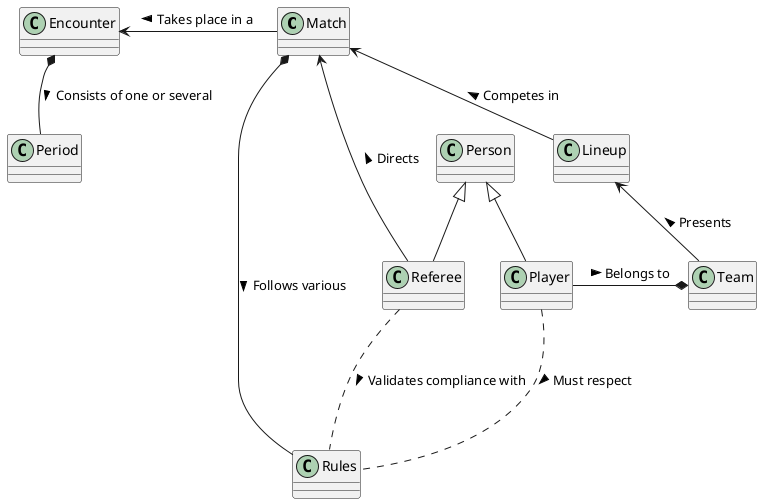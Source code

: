 @startuml

Match -l-> Encounter: Takes place in a >
Encounter *-d- Period: Consists of one or several >

Match *-- Rules: Follows various >

Match <-- Lineup: Competes in <
Match <--- Referee: Directs <

Team -u-> Lineup: Presents >

Player -r-* Team: Belongs to >

Person <|-- Referee
Person <|-- Player

Referee ... Rules: Validates compliance with >
Player ... Rules: Must respect >

@enduml
